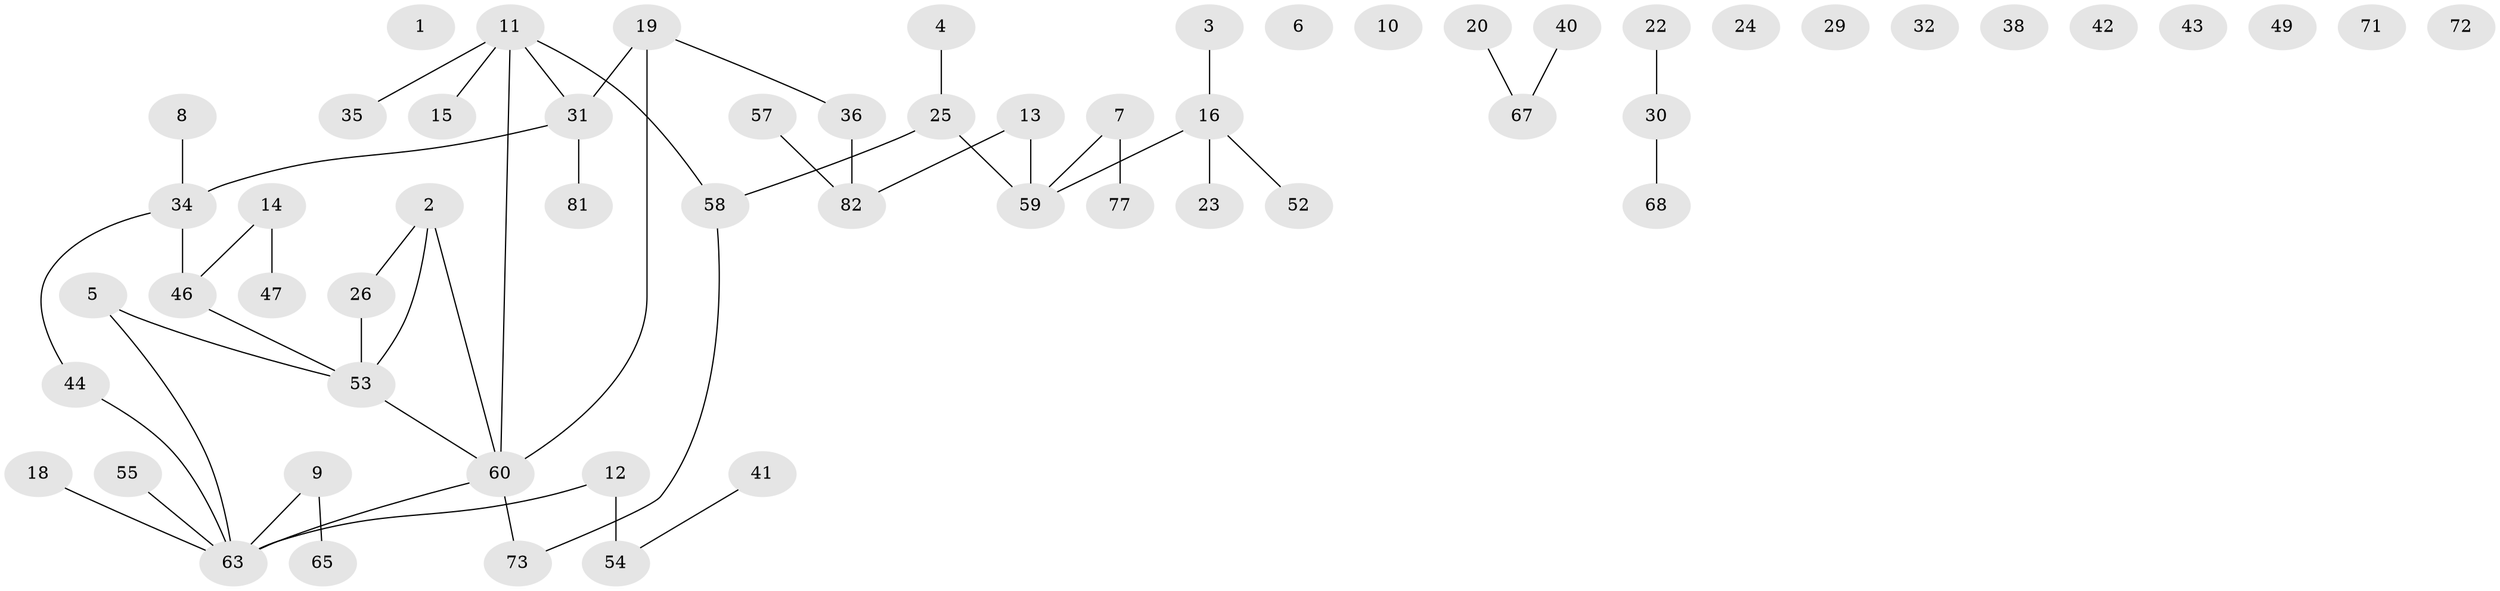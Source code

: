 // Generated by graph-tools (version 1.1) at 2025/23/03/03/25 07:23:26]
// undirected, 58 vertices, 51 edges
graph export_dot {
graph [start="1"]
  node [color=gray90,style=filled];
  1;
  2 [super="+61"];
  3;
  4;
  5 [super="+28"];
  6;
  7 [super="+39"];
  8;
  9 [super="+75"];
  10;
  11 [super="+66"];
  12;
  13 [super="+21"];
  14 [super="+84"];
  15 [super="+17"];
  16 [super="+37"];
  18 [super="+48"];
  19;
  20 [super="+45"];
  22;
  23 [super="+27"];
  24;
  25 [super="+74"];
  26;
  29;
  30 [super="+33"];
  31 [super="+76"];
  32;
  34 [super="+56"];
  35;
  36 [super="+51"];
  38;
  40;
  41;
  42;
  43;
  44 [super="+50"];
  46 [super="+70"];
  47;
  49;
  52;
  53 [super="+69"];
  54 [super="+80"];
  55;
  57 [super="+62"];
  58 [super="+86"];
  59 [super="+83"];
  60 [super="+64"];
  63 [super="+79"];
  65;
  67 [super="+78"];
  68;
  71;
  72;
  73;
  77;
  81;
  82 [super="+85"];
  2 -- 26;
  2 -- 60;
  2 -- 53;
  3 -- 16;
  4 -- 25;
  5 -- 63;
  5 -- 53;
  7 -- 59;
  7 -- 77;
  8 -- 34;
  9 -- 65;
  9 -- 63;
  11 -- 35;
  11 -- 58;
  11 -- 31;
  11 -- 60;
  11 -- 15;
  12 -- 63;
  12 -- 54;
  13 -- 82;
  13 -- 59;
  14 -- 47;
  14 -- 46;
  16 -- 23;
  16 -- 52;
  16 -- 59;
  18 -- 63;
  19 -- 36;
  19 -- 31;
  19 -- 60;
  20 -- 67;
  22 -- 30;
  25 -- 58;
  25 -- 59;
  26 -- 53;
  30 -- 68;
  31 -- 81 [weight=2];
  31 -- 34;
  34 -- 46;
  34 -- 44;
  36 -- 82;
  40 -- 67;
  41 -- 54;
  44 -- 63;
  46 -- 53;
  53 -- 60;
  55 -- 63;
  57 -- 82;
  58 -- 73;
  60 -- 73;
  60 -- 63;
}
